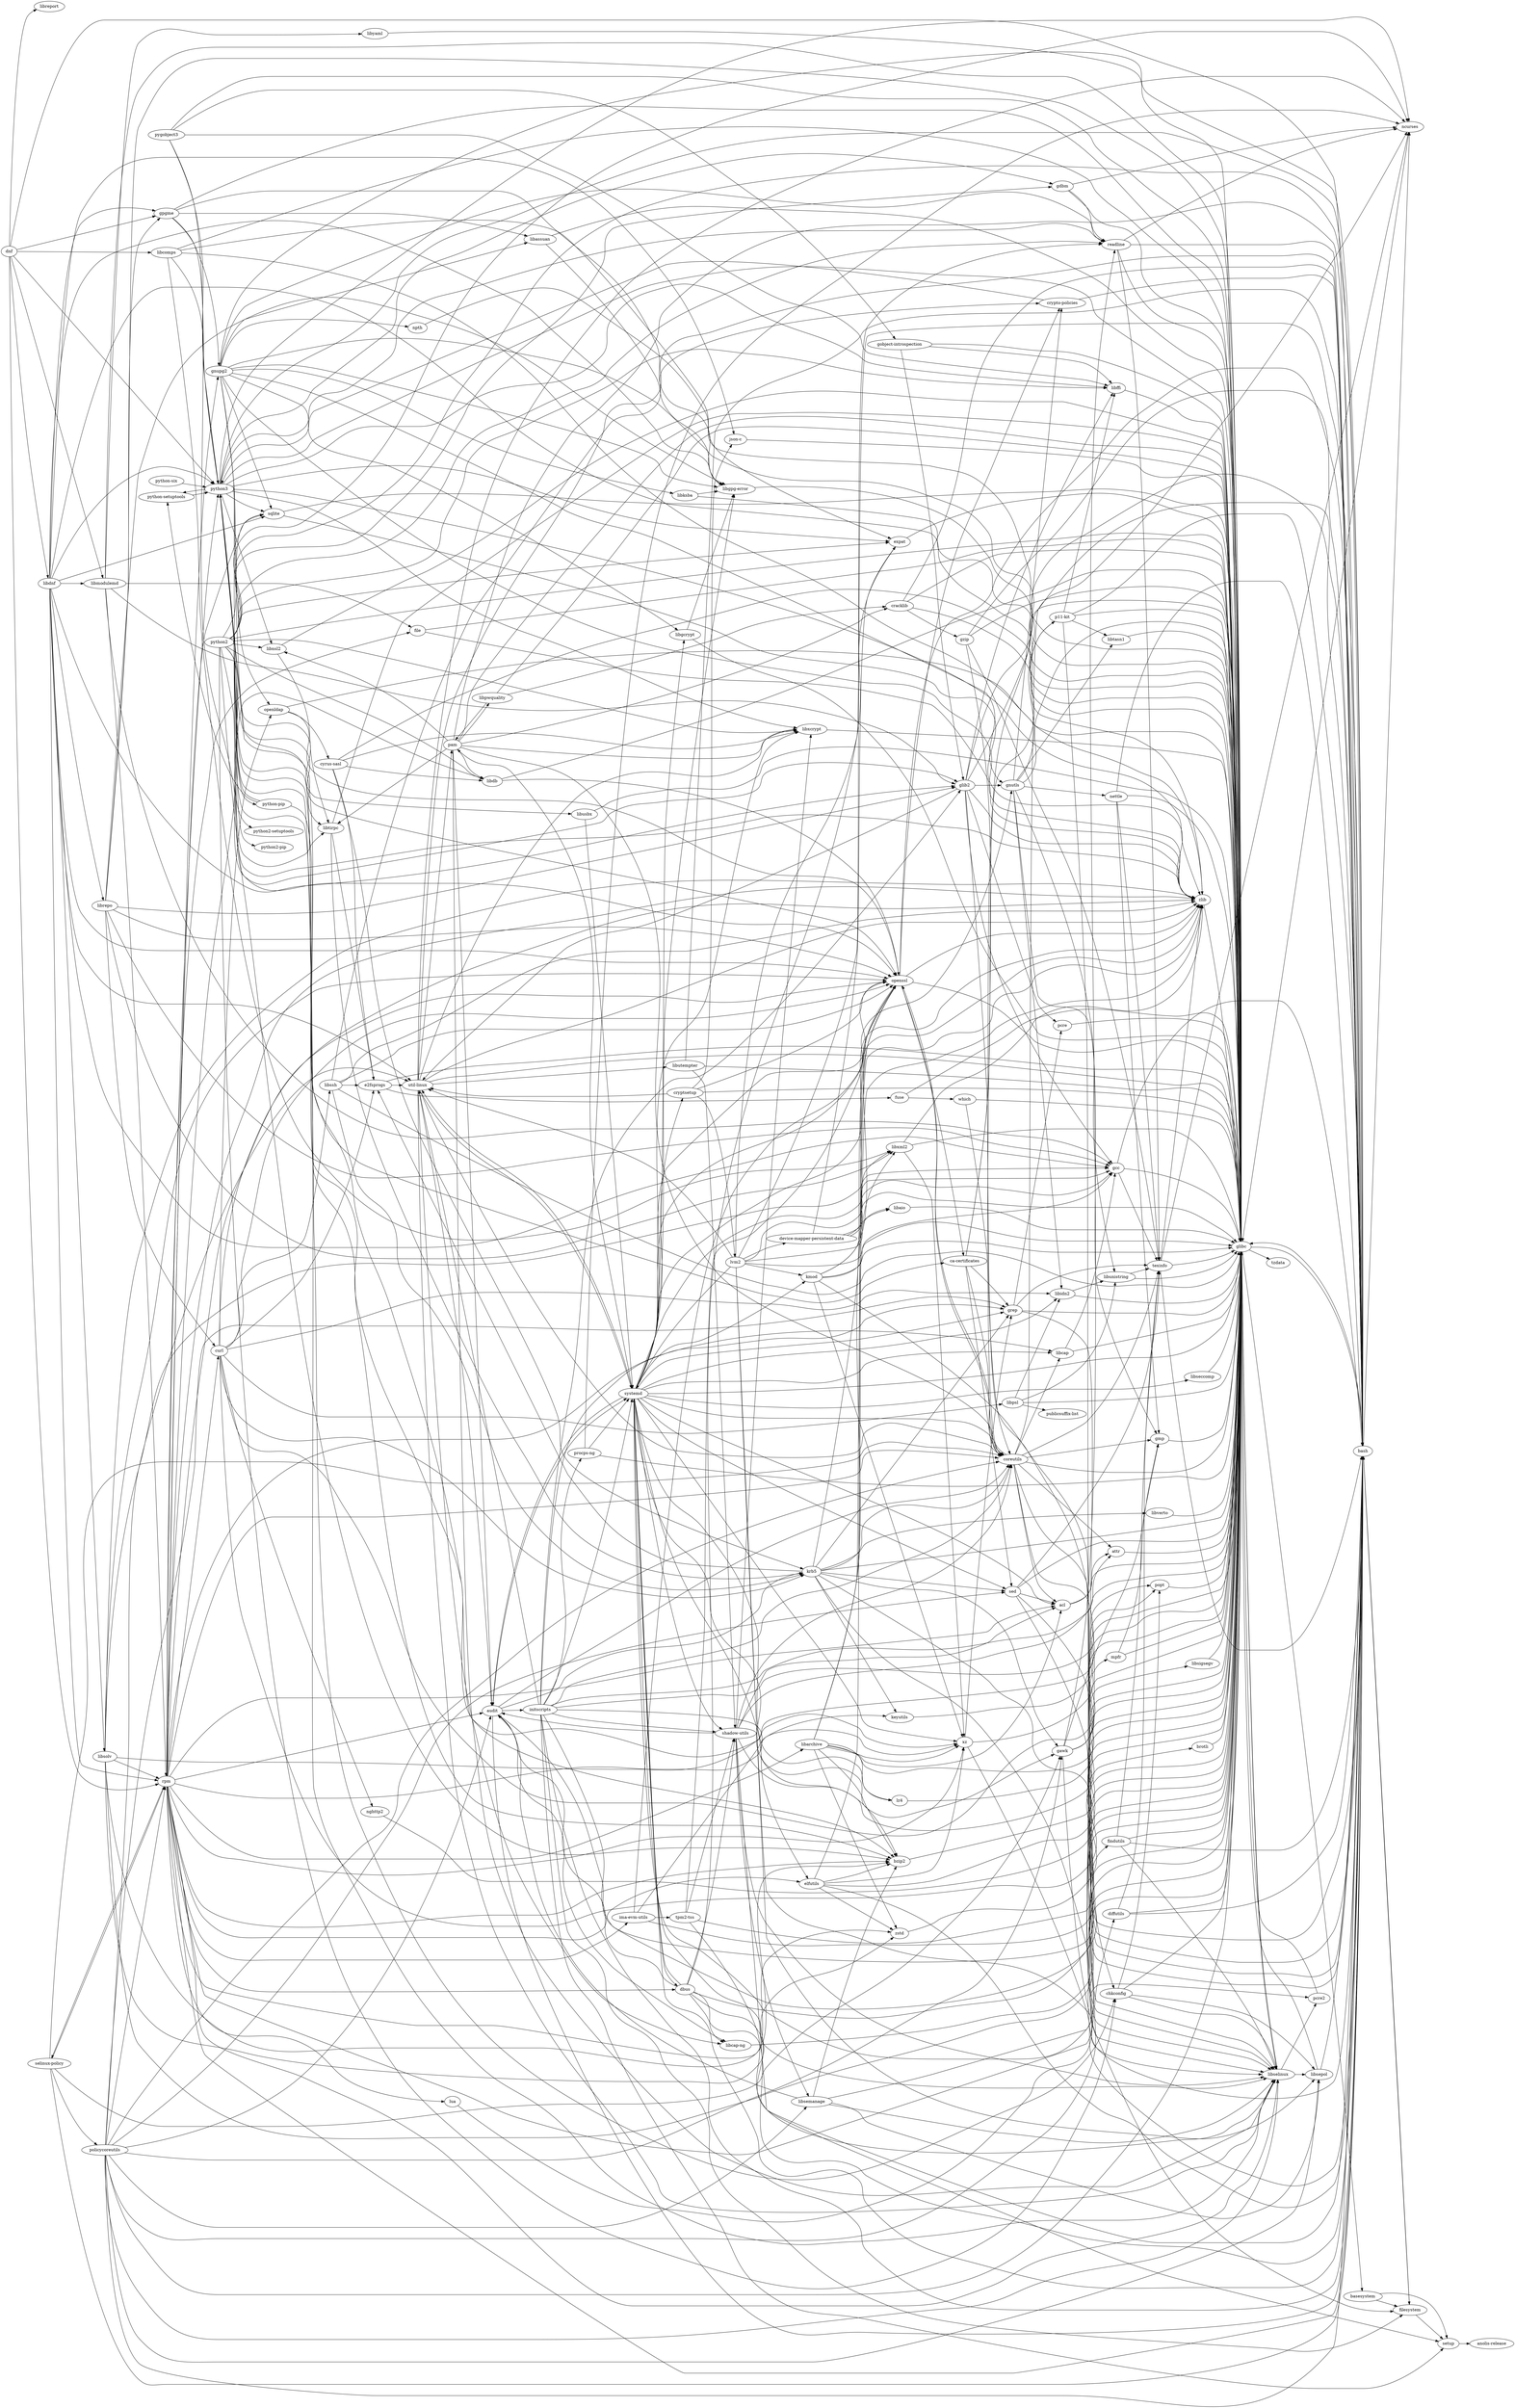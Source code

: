 digraph MyPicture {
	graph [rankdir=LR]
	"python-setuptools"
	"python-setuptools" -> python3
	python3
	python3 -> bash
	python3 -> chkconfig
	python3 -> openssl
	python3 -> glibc
	python3 -> "python-setuptools"
	python3 -> "python-pip"
	python3 -> gdbm
	python3 -> bzip2
	python3 -> libxcrypt
	python3 -> expat
	python3 -> libffi
	python3 -> xz
	python3 -> ncurses
	python3 -> libnsl2
	python3 -> readline
	python3 -> sqlite
	python3 -> libtirpc
	python3 -> zlib
	bash
	bash -> filesystem
	bash -> glibc
	bash -> ncurses
	chkconfig
	chkconfig -> popt
	chkconfig -> libselinux
	chkconfig -> libsepol
	chkconfig -> glibc
	openssl
	openssl -> bash
	openssl -> coreutils
	openssl -> glibc
	openssl -> zlib
	openssl -> "ca-certificates"
	openssl -> "crypto-policies"
	glibc
	glibc -> basesystem
	glibc -> bash
	glibc -> libselinux
	glibc -> tzdata
	"python-pip"
	"python-pip" -> "ca-certificates"
	"python-pip" -> "python-setuptools"
	"python-pip" -> python3
	gdbm
	gdbm -> ncurses
	gdbm -> readline
	gdbm -> glibc
	bzip2
	bzip2 -> glibc
	libxcrypt
	libxcrypt -> glibc
	expat
	expat -> glibc
	libffi
	libffi -> glibc
	xz
	xz -> bash
	xz -> grep
	xz -> glibc
	ncurses
	ncurses -> glibc
	libnsl2
	libnsl2 -> glibc
	libnsl2 -> libtirpc
	readline
	readline -> bash
	readline -> glibc
	readline -> texinfo
	readline -> ncurses
	sqlite
	sqlite -> glibc
	sqlite -> zlib
	libtirpc
	libtirpc -> glibc
	libtirpc -> e2fsprogs
	libtirpc -> krb5
	zlib
	zlib -> glibc
	e2fsprogs
	e2fsprogs -> "util-linux"
	e2fsprogs -> glibc
	e2fsprogs -> fuse
	krb5
	krb5 -> bash
	krb5 -> coreutils
	krb5 -> gawk
	krb5 -> grep
	krb5 -> keyutils
	krb5 -> e2fsprogs
	krb5 -> openssl
	krb5 -> glibc
	krb5 -> libselinux
	krb5 -> libverto
	krb5 -> sed
	coreutils
	coreutils -> acl
	coreutils -> attr
	coreutils -> libcap
	coreutils -> openssl
	coreutils -> gmp
	coreutils -> glibc
	coreutils -> libselinux
	coreutils -> ncurses
	coreutils -> bash
	coreutils -> texinfo
	gawk
	gawk -> filesystem
	gawk -> glibc
	gawk -> gmp
	gawk -> mpfr
	gawk -> readline
	gawk -> libsigsegv
	grep
	grep -> bash
	grep -> texinfo
	grep -> pcre
	grep -> glibc
	keyutils
	keyutils -> glibc
	libselinux
	libselinux -> glibc
	libselinux -> pcre2
	libselinux -> libsepol
	libselinux -> python3
	libverto
	libverto -> glibc
	sed
	sed -> bash
	sed -> texinfo
	sed -> acl
	sed -> libselinux
	sed -> glibc
	texinfo
	texinfo -> bash
	texinfo -> ncurses
	texinfo -> zlib
	texinfo -> glibc
	acl
	acl -> glibc
	acl -> attr
	attr
	attr -> glibc
	pcre2
	pcre2 -> glibc
	libsepol
	libsepol -> bash
	libsepol -> glibc
	pcre
	pcre -> glibc
	filesystem
	filesystem -> bash
	filesystem -> setup
	gmp
	gmp -> glibc
	mpfr
	mpfr -> glibc
	mpfr -> gmp
	libsigsegv
	libsigsegv -> glibc
	setup
	setup -> "anolis-release"
	"anolis-release"
	libcap
	libcap -> gcc
	libcap -> glibc
	gcc
	gcc -> bash
	gcc -> texinfo
	gcc -> glibc
	"util-linux"
	"util-linux" -> bash
	"util-linux" -> glibc
	"util-linux" -> coreutils
	"util-linux" -> libselinux
	"util-linux" -> pam
	"util-linux" -> audit
	"util-linux" -> "libcap-ng"
	"util-linux" -> libxcrypt
	"util-linux" -> ncurses
	"util-linux" -> systemd
	"util-linux" -> libutempter
	"util-linux" -> zlib
	fuse
	fuse -> glibc
	fuse -> which
	which
	which -> coreutils
	which -> glibc
	pam
	pam -> bash
	pam -> glibc
	pam -> audit
	pam -> coreutils
	pam -> cracklib
	pam -> libxcrypt
	pam -> libdb
	pam -> libnsl2
	pam -> libpwquality
	pam -> libselinux
	pam -> libtirpc
	audit
	audit -> bash
	audit -> coreutils
	audit -> glibc
	audit -> initscripts
	audit -> "libcap-ng"
	audit -> krb5
	audit -> systemd
	"libcap-ng"
	"libcap-ng" -> glibc
	systemd
	systemd -> bash
	systemd -> glibc
	systemd -> "shadow-utils"
	systemd -> acl
	systemd -> coreutils
	systemd -> dbus
	systemd -> grep
	systemd -> audit
	systemd -> "util-linux"
	systemd -> bzip2
	systemd -> libcap
	systemd -> libxcrypt
	systemd -> cryptsetup
	systemd -> elfutils
	systemd -> gcc
	systemd -> libgcrypt
	systemd -> gnutls
	systemd -> "libgpg-error"
	systemd -> libidn2
	systemd -> kmod
	systemd -> lz4
	systemd -> xz
	systemd -> pam
	systemd -> pcre2
	systemd -> libseccomp
	systemd -> libselinux
	systemd -> zlib
	systemd -> openssl
	systemd -> sed
	libutempter
	libutempter -> bash
	libutempter -> glibc
	libutempter -> "shadow-utils"
	"shadow-utils"
	"shadow-utils" -> audit
	"shadow-utils" -> coreutils
	"shadow-utils" -> glibc
	"shadow-utils" -> acl
	"shadow-utils" -> attr
	"shadow-utils" -> libxcrypt
	"shadow-utils" -> libselinux
	"shadow-utils" -> libsemanage
	"shadow-utils" -> setup
	libsemanage
	libsemanage -> audit
	libsemanage -> bzip2
	libsemanage -> libselinux
	libsemanage -> libsepol
	libsemanage -> glibc
	dbus
	dbus -> systemd
	dbus -> bash
	dbus -> "shadow-utils"
	dbus -> audit
	dbus -> "libcap-ng"
	dbus -> expat
	dbus -> glibc
	dbus -> libselinux
	cryptsetup
	cryptsetup -> glibc
	cryptsetup -> "util-linux"
	cryptsetup -> openssl
	cryptsetup -> lvm2
	cryptsetup -> "json-c"
	elfutils
	elfutils -> bash
	elfutils -> glibc
	elfutils -> zlib
	elfutils -> bzip2
	elfutils -> xz
	elfutils -> zstd
	libgcrypt
	libgcrypt -> glibc
	libgcrypt -> "libgpg-error"
	gnutls
	gnutls -> "crypto-policies"
	gnutls -> glibc
	gnutls -> gmp
	gnutls -> nettle
	gnutls -> libidn2
	gnutls -> "p11-kit"
	gnutls -> libtasn1
	gnutls -> libunistring
	"libgpg-error"
	"libgpg-error" -> glibc
	libidn2
	libidn2 -> libunistring
	libidn2 -> glibc
	kmod
	kmod -> bash
	kmod -> glibc
	kmod -> openssl
	kmod -> gcc
	kmod -> xz
	kmod -> zlib
	lz4
	lz4 -> glibc
	libseccomp
	libseccomp -> glibc
	libunistring
	libunistring -> texinfo
	libunistring -> glibc
	"crypto-policies"
	"crypto-policies" -> bash
	"crypto-policies" -> python3
	nettle
	nettle -> bash
	nettle -> glibc
	nettle -> texinfo
	nettle -> gmp
	"p11-kit"
	"p11-kit" -> glibc
	"p11-kit" -> libffi
	"p11-kit" -> bash
	"p11-kit" -> chkconfig
	"p11-kit" -> libtasn1
	libtasn1
	libtasn1 -> glibc
	zstd
	zstd -> glibc
	lvm2
	lvm2 -> bash
	lvm2 -> glibc
	lvm2 -> libselinux
	lvm2 -> libsepol
	lvm2 -> systemd
	lvm2 -> "util-linux"
	lvm2 -> gcc
	lvm2 -> "device-mapper-persistent-data"
	lvm2 -> libaio
	lvm2 -> readline
	lvm2 -> kmod
	"json-c"
	"json-c" -> glibc
	"device-mapper-persistent-data"
	"device-mapper-persistent-data" -> expat
	"device-mapper-persistent-data" -> glibc
	"device-mapper-persistent-data" -> libaio
	"device-mapper-persistent-data" -> gcc
	libaio
	libaio -> glibc
	initscripts
	initscripts -> bash
	initscripts -> coreutils
	initscripts -> filesystem
	initscripts -> findutils
	initscripts -> gawk
	initscripts -> grep
	initscripts -> glib2
	initscripts -> popt
	initscripts -> "procps-ng"
	initscripts -> glibc
	initscripts -> setup
	initscripts -> "shadow-utils"
	initscripts -> systemd
	initscripts -> "util-linux"
	findutils
	findutils -> bash
	findutils -> texinfo
	findutils -> glibc
	findutils -> libselinux
	glib2
	glib2 -> bash
	glib2 -> glibc
	glib2 -> libffi
	glib2 -> gcc
	glib2 -> gnutls
	glib2 -> "util-linux"
	glib2 -> pcre
	glib2 -> libselinux
	glib2 -> zlib
	popt
	popt -> glibc
	"procps-ng"
	"procps-ng" -> glibc
	"procps-ng" -> ncurses
	"procps-ng" -> systemd
	cracklib
	cracklib -> bash
	cracklib -> glibc
	cracklib -> gzip
	cracklib -> zlib
	libdb
	libdb -> glibc
	libdb -> openssl
	libpwquality
	libpwquality -> cracklib
	libpwquality -> pam
	libpwquality -> glibc
	gzip
	gzip -> bash
	gzip -> texinfo
	gzip -> coreutils
	gzip -> glibc
	"ca-certificates"
	"ca-certificates" -> bash
	"ca-certificates" -> coreutils
	"ca-certificates" -> grep
	"ca-certificates" -> "p11-kit"
	"ca-certificates" -> sed
	basesystem
	basesystem -> filesystem
	basesystem -> setup
	tzdata
	libreport
	"gobject-introspection"
	"gobject-introspection" -> glib2
	"gobject-introspection" -> glibc
	"gobject-introspection" -> libffi
	"python-six"
	"python-six" -> python3
	pygobject3
	pygobject3 -> "gobject-introspection"
	pygobject3 -> libffi
	pygobject3 -> glib2
	pygobject3 -> glibc
	pygobject3 -> python3
	"python2-setuptools"
	"python2-pip"
	python2
	python2 -> bash
	python2 -> chkconfig
	python2 -> glibc
	python2 -> expat
	python2 -> gdbm
	python2 -> bzip2
	python2 -> libxcrypt
	python2 -> openssl
	python2 -> libdb
	python2 -> libffi
	python2 -> ncurses
	python2 -> libnsl2
	python2 -> readline
	python2 -> sqlite
	python2 -> libtirpc
	python2 -> zlib
	python2 -> "python2-pip"
	python2 -> "python2-setuptools"
	libcomps
	libcomps -> expat
	libcomps -> glibc
	libcomps -> libxml2
	libcomps -> zlib
	libcomps -> python3
	libxml2
	libxml2 -> glibc
	libxml2 -> xz
	libxml2 -> zlib
	libyaml
	libyaml -> glibc
	libsolv
	libsolv -> bzip2
	libsolv -> openssl
	libsolv -> xz
	libsolv -> rpm
	libsolv -> libxml2
	libsolv -> zlib
	libsolv -> zstd
	libsolv -> glibc
	rpm
	rpm -> acl
	rpm -> audit
	rpm -> bzip2
	rpm -> libcap
	rpm -> openssl
	rpm -> libdb
	rpm -> glibc
	rpm -> elfutils
	rpm -> "ima-evm-utils"
	rpm -> lua
	rpm -> xz
	rpm -> file
	rpm -> popt
	rpm -> python3
	rpm -> sqlite
	rpm -> zlib
	rpm -> zstd
	rpm -> bash
	rpm -> coreutils
	rpm -> curl
	rpm -> libarchive
	rpm -> gnupg2
	rpm -> libselinux
	rpm -> "selinux-policy"
	rpm -> dbus
	"ima-evm-utils"
	"ima-evm-utils" -> openssl
	"ima-evm-utils" -> keyutils
	"ima-evm-utils" -> "tpm2-tss"
	"ima-evm-utils" -> glibc
	lua
	lua -> glibc
	file
	file -> zlib
	file -> glibc
	curl
	curl -> glibc
	curl -> openssl
	curl -> zlib
	curl -> brotli
	curl -> e2fsprogs
	curl -> krb5
	curl -> libidn2
	curl -> openldap
	curl -> nghttp2
	curl -> libpsl
	curl -> libssh
	libarchive
	libarchive -> acl
	libarchive -> bzip2
	libarchive -> openssl
	libarchive -> lz4
	libarchive -> xz
	libarchive -> libxml2
	libarchive -> zlib
	libarchive -> zstd
	libarchive -> glibc
	gnupg2
	gnupg2 -> bash
	gnupg2 -> libassuan
	gnupg2 -> bzip2
	gnupg2 -> glibc
	gnupg2 -> libgcrypt
	gnupg2 -> gnutls
	gnupg2 -> "libgpg-error"
	gnupg2 -> libksba
	gnupg2 -> openldap
	gnupg2 -> npth
	gnupg2 -> readline
	gnupg2 -> sqlite
	gnupg2 -> libusbx
	gnupg2 -> zlib
	"selinux-policy"
	"selinux-policy" -> gawk
	"selinux-policy" -> bash
	"selinux-policy" -> coreutils
	"selinux-policy" -> policycoreutils
	"selinux-policy" -> rpm
	policycoreutils
	policycoreutils -> bash
	policycoreutils -> coreutils
	policycoreutils -> diffutils
	policycoreutils -> gawk
	policycoreutils -> grep
	policycoreutils -> audit
	policycoreutils -> libselinux
	policycoreutils -> libsemanage
	policycoreutils -> libsepol
	policycoreutils -> rpm
	policycoreutils -> glibc
	policycoreutils -> sed
	policycoreutils -> "util-linux"
	diffutils
	diffutils -> bash
	diffutils -> glibc
	diffutils -> texinfo
	libassuan
	libassuan -> "libgpg-error"
	libassuan -> glibc
	libksba
	libksba -> "libgpg-error"
	libksba -> glibc
	openldap
	openldap -> openssl
	openldap -> glibc
	openldap -> "cyrus-sasl"
	npth
	npth -> glibc
	libusbx
	libusbx -> glibc
	libusbx -> systemd
	"cyrus-sasl"
	"cyrus-sasl" -> glibc
	"cyrus-sasl" -> e2fsprogs
	"cyrus-sasl" -> libxcrypt
	"cyrus-sasl" -> libdb
	"cyrus-sasl" -> krb5
	brotli
	brotli -> glibc
	nghttp2
	nghttp2 -> glibc
	libpsl
	libpsl -> libidn2
	libpsl -> libunistring
	libpsl -> "publicsuffix-list"
	libpsl -> glibc
	libssh
	libssh -> "crypto-policies"
	libssh -> glibc
	libssh -> e2fsprogs
	libssh -> openssl
	libssh -> krb5
	libssh -> zlib
	"publicsuffix-list"
	"tpm2-tss"
	"tpm2-tss" -> bash
	"tpm2-tss" -> glibc
	"tpm2-tss" -> openssl
	"tpm2-tss" -> "shadow-utils"
	librepo
	librepo -> openssl
	librepo -> curl
	librepo -> gcc
	librepo -> glib2
	librepo -> "libgpg-error"
	librepo -> gpgme
	librepo -> libxml2
	librepo -> glibc
	gpgme
	gpgme -> gnupg2
	gpgme -> glibc
	gpgme -> libassuan
	gpgme -> "libgpg-error"
	gpgme -> python3
	libmodulemd
	libmodulemd -> gcc
	libmodulemd -> glib2
	libmodulemd -> file
	libmodulemd -> rpm
	libmodulemd -> libyaml
	libmodulemd -> glibc
	libdnf
	libdnf -> openssl
	libdnf -> glibc
	libdnf -> gcc
	libdnf -> glib2
	libdnf -> "libgpg-error"
	libdnf -> gpgme
	libdnf -> "json-c"
	libdnf -> libmodulemd
	libdnf -> librepo
	libdnf -> rpm
	libdnf -> "util-linux"
	libdnf -> libsolv
	libdnf -> sqlite
	libdnf -> python3
	dnf
	dnf -> bash
	dnf -> libreport
	dnf -> python3
	dnf -> libmodulemd
	dnf -> gpgme
	dnf -> libdnf
	dnf -> libcomps
	dnf -> rpm
}

